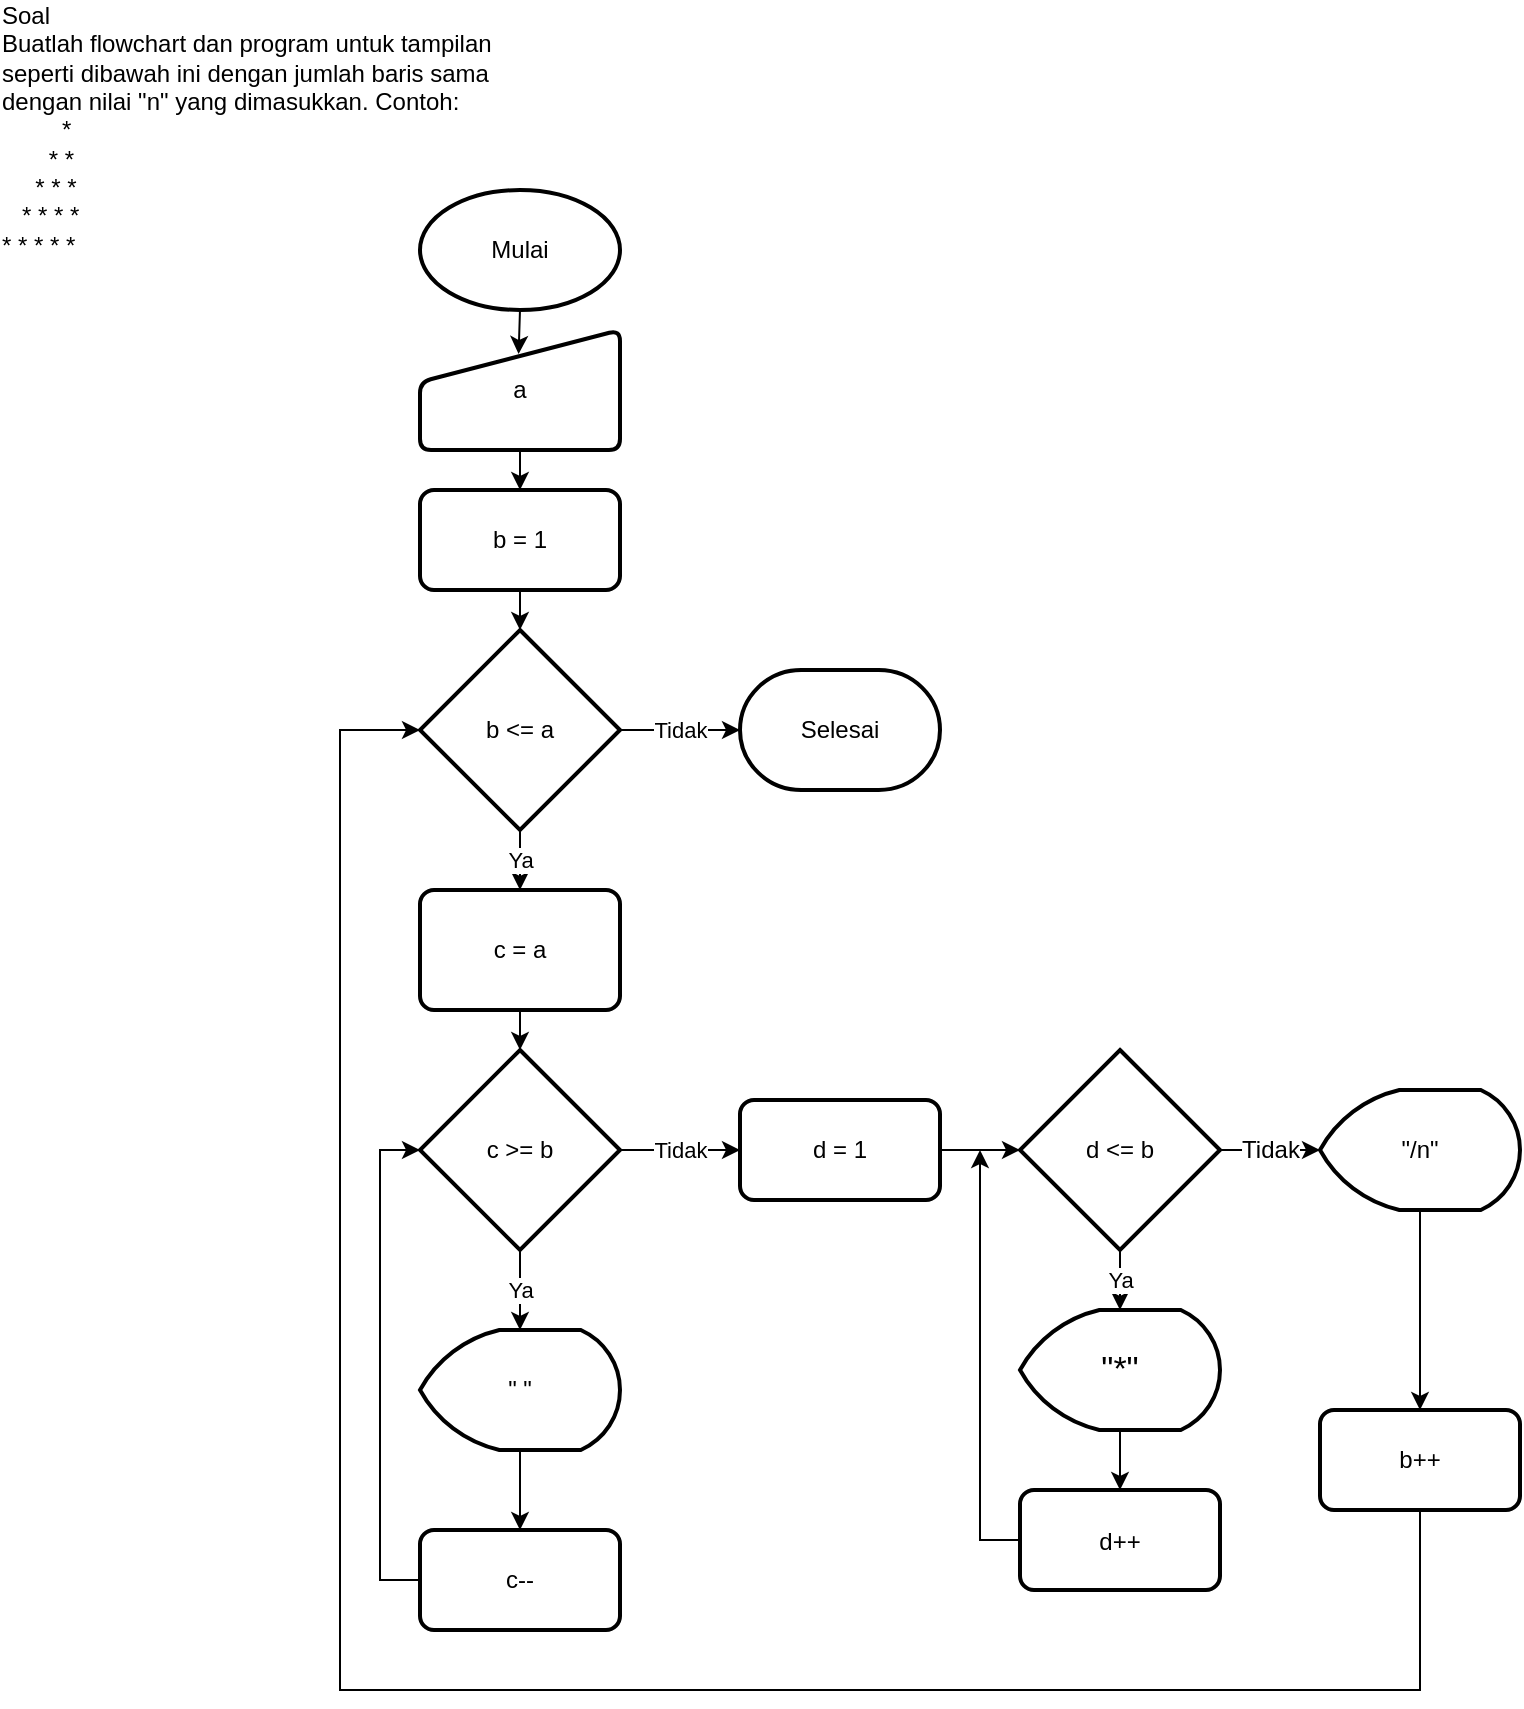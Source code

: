 <mxfile version="20.3.3" type="device"><diagram id="9LGJSa0hfzYkPF0OksqF" name="Page-1"><mxGraphModel dx="1022" dy="468" grid="1" gridSize="10" guides="1" tooltips="1" connect="1" arrows="1" fold="1" page="1" pageScale="1" pageWidth="850" pageHeight="1100" math="0" shadow="0"><root><mxCell id="0"/><mxCell id="1" parent="0"/><mxCell id="iPtr4lstxN5Q6GGKwHYT-4" style="edgeStyle=orthogonalEdgeStyle;rounded=0;orthogonalLoop=1;jettySize=auto;html=1;exitX=0.5;exitY=1;exitDx=0;exitDy=0;exitPerimeter=0;entryX=0.493;entryY=0.2;entryDx=0;entryDy=0;entryPerimeter=0;" parent="1" source="iPtr4lstxN5Q6GGKwHYT-1" target="iPtr4lstxN5Q6GGKwHYT-3" edge="1"><mxGeometry relative="1" as="geometry"/></mxCell><mxCell id="iPtr4lstxN5Q6GGKwHYT-1" value="Mulai" style="strokeWidth=2;html=1;shape=mxgraph.flowchart.start_1;whiteSpace=wrap;" parent="1" vertex="1"><mxGeometry x="220" y="110" width="100" height="60" as="geometry"/></mxCell><mxCell id="iPtr4lstxN5Q6GGKwHYT-2" value="&lt;div style=&quot;text-align: left;&quot;&gt;&lt;span style=&quot;background-color: initial;&quot;&gt;Soal&lt;/span&gt;&lt;/div&gt;&lt;div style=&quot;text-align: left;&quot;&gt;&lt;span style=&quot;background-color: initial;&quot;&gt;Buatlah flowchart dan program untuk tampilan seperti dibawah ini dengan jumlah baris sama dengan nilai &quot;n&quot; yang dimasukkan. Contoh:&lt;/span&gt;&lt;/div&gt;&lt;div style=&quot;text-align: left;&quot;&gt;&lt;span style=&quot;background-color: initial;&quot;&gt;&amp;nbsp; &amp;nbsp; &amp;nbsp; &amp;nbsp; &amp;nbsp;*&lt;/span&gt;&lt;/div&gt;&lt;div style=&quot;text-align: left;&quot;&gt;&lt;span style=&quot;background-color: initial;&quot;&gt;&amp;nbsp; &amp;nbsp; &amp;nbsp; &amp;nbsp;* *&lt;/span&gt;&lt;/div&gt;&lt;div style=&quot;text-align: left;&quot;&gt;&lt;span style=&quot;background-color: initial;&quot;&gt;&amp;nbsp; &amp;nbsp; &amp;nbsp;* * *&lt;/span&gt;&lt;/div&gt;&lt;div style=&quot;text-align: left;&quot;&gt;&lt;span style=&quot;background-color: initial;&quot;&gt;&amp;nbsp; &amp;nbsp;* * * *&lt;/span&gt;&lt;/div&gt;&lt;div style=&quot;text-align: left;&quot;&gt;&lt;span style=&quot;background-color: initial;&quot;&gt;* * * * *&amp;nbsp;&amp;nbsp;&lt;/span&gt;&lt;br&gt;&lt;/div&gt;" style="text;html=1;strokeColor=none;fillColor=none;align=center;verticalAlign=middle;whiteSpace=wrap;rounded=0;" parent="1" vertex="1"><mxGeometry x="10" y="15" width="260" height="130" as="geometry"/></mxCell><mxCell id="iPtr4lstxN5Q6GGKwHYT-6" value="" style="edgeStyle=orthogonalEdgeStyle;rounded=0;orthogonalLoop=1;jettySize=auto;html=1;" parent="1" source="iPtr4lstxN5Q6GGKwHYT-3" target="iPtr4lstxN5Q6GGKwHYT-5" edge="1"><mxGeometry relative="1" as="geometry"/></mxCell><mxCell id="iPtr4lstxN5Q6GGKwHYT-3" value="a" style="html=1;strokeWidth=2;shape=manualInput;whiteSpace=wrap;rounded=1;size=26;arcSize=11;" parent="1" vertex="1"><mxGeometry x="220" y="180" width="100" height="60" as="geometry"/></mxCell><mxCell id="iPtr4lstxN5Q6GGKwHYT-8" style="edgeStyle=orthogonalEdgeStyle;rounded=0;orthogonalLoop=1;jettySize=auto;html=1;exitX=0.5;exitY=1;exitDx=0;exitDy=0;entryX=0.5;entryY=0;entryDx=0;entryDy=0;entryPerimeter=0;" parent="1" source="iPtr4lstxN5Q6GGKwHYT-5" target="iPtr4lstxN5Q6GGKwHYT-7" edge="1"><mxGeometry relative="1" as="geometry"/></mxCell><mxCell id="iPtr4lstxN5Q6GGKwHYT-5" value="b = 1" style="rounded=1;whiteSpace=wrap;html=1;absoluteArcSize=1;arcSize=14;strokeWidth=2;" parent="1" vertex="1"><mxGeometry x="220" y="260" width="100" height="50" as="geometry"/></mxCell><mxCell id="iPtr4lstxN5Q6GGKwHYT-10" value="Tidak" style="edgeStyle=orthogonalEdgeStyle;rounded=0;orthogonalLoop=1;jettySize=auto;html=1;" parent="1" source="iPtr4lstxN5Q6GGKwHYT-7" target="iPtr4lstxN5Q6GGKwHYT-9" edge="1"><mxGeometry relative="1" as="geometry"/></mxCell><mxCell id="iPtr4lstxN5Q6GGKwHYT-14" value="Ya" style="edgeStyle=orthogonalEdgeStyle;rounded=0;orthogonalLoop=1;jettySize=auto;html=1;" parent="1" source="iPtr4lstxN5Q6GGKwHYT-7" target="iPtr4lstxN5Q6GGKwHYT-13" edge="1"><mxGeometry relative="1" as="geometry"/></mxCell><mxCell id="iPtr4lstxN5Q6GGKwHYT-7" value="b &amp;lt;= a" style="strokeWidth=2;html=1;shape=mxgraph.flowchart.decision;whiteSpace=wrap;" parent="1" vertex="1"><mxGeometry x="220" y="330" width="100" height="100" as="geometry"/></mxCell><mxCell id="iPtr4lstxN5Q6GGKwHYT-9" value="Selesai" style="strokeWidth=2;html=1;shape=mxgraph.flowchart.terminator;whiteSpace=wrap;" parent="1" vertex="1"><mxGeometry x="380" y="350" width="100" height="60" as="geometry"/></mxCell><mxCell id="iPtr4lstxN5Q6GGKwHYT-19" value="Ya" style="edgeStyle=orthogonalEdgeStyle;rounded=0;orthogonalLoop=1;jettySize=auto;html=1;" parent="1" source="iPtr4lstxN5Q6GGKwHYT-11" target="iPtr4lstxN5Q6GGKwHYT-18" edge="1"><mxGeometry relative="1" as="geometry"/></mxCell><mxCell id="iPtr4lstxN5Q6GGKwHYT-28" value="Tidak" style="edgeStyle=orthogonalEdgeStyle;rounded=0;orthogonalLoop=1;jettySize=auto;html=1;" parent="1" source="iPtr4lstxN5Q6GGKwHYT-11" target="iPtr4lstxN5Q6GGKwHYT-23" edge="1"><mxGeometry relative="1" as="geometry"/></mxCell><mxCell id="iPtr4lstxN5Q6GGKwHYT-11" value="c &amp;gt;= b" style="strokeWidth=2;html=1;shape=mxgraph.flowchart.decision;whiteSpace=wrap;" parent="1" vertex="1"><mxGeometry x="220" y="540" width="100" height="100" as="geometry"/></mxCell><mxCell id="iPtr4lstxN5Q6GGKwHYT-15" style="edgeStyle=orthogonalEdgeStyle;rounded=0;orthogonalLoop=1;jettySize=auto;html=1;exitX=0.5;exitY=1;exitDx=0;exitDy=0;entryX=0.5;entryY=0;entryDx=0;entryDy=0;entryPerimeter=0;" parent="1" source="iPtr4lstxN5Q6GGKwHYT-13" target="iPtr4lstxN5Q6GGKwHYT-11" edge="1"><mxGeometry relative="1" as="geometry"/></mxCell><mxCell id="iPtr4lstxN5Q6GGKwHYT-13" value="c = a" style="rounded=1;whiteSpace=wrap;html=1;absoluteArcSize=1;arcSize=14;strokeWidth=2;" parent="1" vertex="1"><mxGeometry x="220" y="460" width="100" height="60" as="geometry"/></mxCell><mxCell id="iPtr4lstxN5Q6GGKwHYT-21" value="" style="edgeStyle=orthogonalEdgeStyle;rounded=0;orthogonalLoop=1;jettySize=auto;html=1;" parent="1" source="iPtr4lstxN5Q6GGKwHYT-18" target="iPtr4lstxN5Q6GGKwHYT-20" edge="1"><mxGeometry relative="1" as="geometry"/></mxCell><mxCell id="iPtr4lstxN5Q6GGKwHYT-18" value="&quot; &quot;" style="strokeWidth=2;html=1;shape=mxgraph.flowchart.display;whiteSpace=wrap;" parent="1" vertex="1"><mxGeometry x="220" y="680" width="100" height="60" as="geometry"/></mxCell><mxCell id="iPtr4lstxN5Q6GGKwHYT-25" style="edgeStyle=orthogonalEdgeStyle;rounded=0;orthogonalLoop=1;jettySize=auto;html=1;exitX=0;exitY=0.5;exitDx=0;exitDy=0;entryX=0;entryY=0.5;entryDx=0;entryDy=0;entryPerimeter=0;" parent="1" source="iPtr4lstxN5Q6GGKwHYT-20" target="iPtr4lstxN5Q6GGKwHYT-11" edge="1"><mxGeometry relative="1" as="geometry"/></mxCell><mxCell id="iPtr4lstxN5Q6GGKwHYT-20" value="c--" style="rounded=1;whiteSpace=wrap;html=1;absoluteArcSize=1;arcSize=14;strokeWidth=2;" parent="1" vertex="1"><mxGeometry x="220" y="780" width="100" height="50" as="geometry"/></mxCell><mxCell id="iPtr4lstxN5Q6GGKwHYT-30" value="" style="edgeStyle=orthogonalEdgeStyle;rounded=0;orthogonalLoop=1;jettySize=auto;html=1;" parent="1" source="iPtr4lstxN5Q6GGKwHYT-23" target="iPtr4lstxN5Q6GGKwHYT-29" edge="1"><mxGeometry relative="1" as="geometry"/></mxCell><mxCell id="iPtr4lstxN5Q6GGKwHYT-23" value="d = 1" style="rounded=1;whiteSpace=wrap;html=1;absoluteArcSize=1;arcSize=14;strokeWidth=2;" parent="1" vertex="1"><mxGeometry x="380" y="565" width="100" height="50" as="geometry"/></mxCell><mxCell id="iPtr4lstxN5Q6GGKwHYT-32" value="Ya" style="edgeStyle=orthogonalEdgeStyle;rounded=0;orthogonalLoop=1;jettySize=auto;html=1;" parent="1" source="iPtr4lstxN5Q6GGKwHYT-29" target="iPtr4lstxN5Q6GGKwHYT-31" edge="1"><mxGeometry relative="1" as="geometry"/></mxCell><mxCell id="iPtr4lstxN5Q6GGKwHYT-37" value="Tidak" style="edgeStyle=orthogonalEdgeStyle;rounded=0;orthogonalLoop=1;jettySize=auto;html=1;fontSize=12;" parent="1" source="iPtr4lstxN5Q6GGKwHYT-29" target="iPtr4lstxN5Q6GGKwHYT-36" edge="1"><mxGeometry relative="1" as="geometry"/></mxCell><mxCell id="iPtr4lstxN5Q6GGKwHYT-29" value="d &amp;lt;= b" style="strokeWidth=2;html=1;shape=mxgraph.flowchart.decision;whiteSpace=wrap;" parent="1" vertex="1"><mxGeometry x="520" y="540" width="100" height="100" as="geometry"/></mxCell><mxCell id="iPtr4lstxN5Q6GGKwHYT-34" value="" style="edgeStyle=orthogonalEdgeStyle;rounded=0;orthogonalLoop=1;jettySize=auto;html=1;fontSize=17;" parent="1" source="iPtr4lstxN5Q6GGKwHYT-31" target="iPtr4lstxN5Q6GGKwHYT-33" edge="1"><mxGeometry relative="1" as="geometry"/></mxCell><mxCell id="iPtr4lstxN5Q6GGKwHYT-31" value="&lt;font style=&quot;font-size: 17px;&quot;&gt;&quot;*&quot;&lt;/font&gt;" style="strokeWidth=2;html=1;shape=mxgraph.flowchart.display;whiteSpace=wrap;" parent="1" vertex="1"><mxGeometry x="520" y="670" width="100" height="60" as="geometry"/></mxCell><mxCell id="iPtr4lstxN5Q6GGKwHYT-35" style="edgeStyle=orthogonalEdgeStyle;rounded=0;orthogonalLoop=1;jettySize=auto;html=1;exitX=0;exitY=0.5;exitDx=0;exitDy=0;fontSize=12;" parent="1" source="iPtr4lstxN5Q6GGKwHYT-33" edge="1"><mxGeometry relative="1" as="geometry"><mxPoint x="500" y="590" as="targetPoint"/></mxGeometry></mxCell><mxCell id="iPtr4lstxN5Q6GGKwHYT-33" value="&lt;font style=&quot;font-size: 12px;&quot;&gt;d++&lt;/font&gt;" style="rounded=1;whiteSpace=wrap;html=1;absoluteArcSize=1;arcSize=14;strokeWidth=2;fontSize=17;" parent="1" vertex="1"><mxGeometry x="520" y="760" width="100" height="50" as="geometry"/></mxCell><mxCell id="iPtr4lstxN5Q6GGKwHYT-40" value="" style="edgeStyle=orthogonalEdgeStyle;rounded=0;orthogonalLoop=1;jettySize=auto;html=1;fontSize=12;" parent="1" source="iPtr4lstxN5Q6GGKwHYT-36" target="iPtr4lstxN5Q6GGKwHYT-39" edge="1"><mxGeometry relative="1" as="geometry"/></mxCell><mxCell id="iPtr4lstxN5Q6GGKwHYT-36" value="&quot;/n&quot;" style="strokeWidth=2;html=1;shape=mxgraph.flowchart.display;whiteSpace=wrap;fontSize=12;" parent="1" vertex="1"><mxGeometry x="670" y="560" width="100" height="60" as="geometry"/></mxCell><mxCell id="iPtr4lstxN5Q6GGKwHYT-41" style="edgeStyle=orthogonalEdgeStyle;rounded=0;orthogonalLoop=1;jettySize=auto;html=1;fontSize=12;entryX=0;entryY=0.5;entryDx=0;entryDy=0;entryPerimeter=0;" parent="1" source="iPtr4lstxN5Q6GGKwHYT-39" target="iPtr4lstxN5Q6GGKwHYT-7" edge="1"><mxGeometry relative="1" as="geometry"><mxPoint x="190" y="420" as="targetPoint"/><Array as="points"><mxPoint x="720" y="860"/><mxPoint x="180" y="860"/><mxPoint x="180" y="380"/></Array></mxGeometry></mxCell><mxCell id="iPtr4lstxN5Q6GGKwHYT-39" value="b++" style="rounded=1;whiteSpace=wrap;html=1;absoluteArcSize=1;arcSize=14;strokeWidth=2;fontSize=12;" parent="1" vertex="1"><mxGeometry x="670" y="720" width="100" height="50" as="geometry"/></mxCell></root></mxGraphModel></diagram></mxfile>